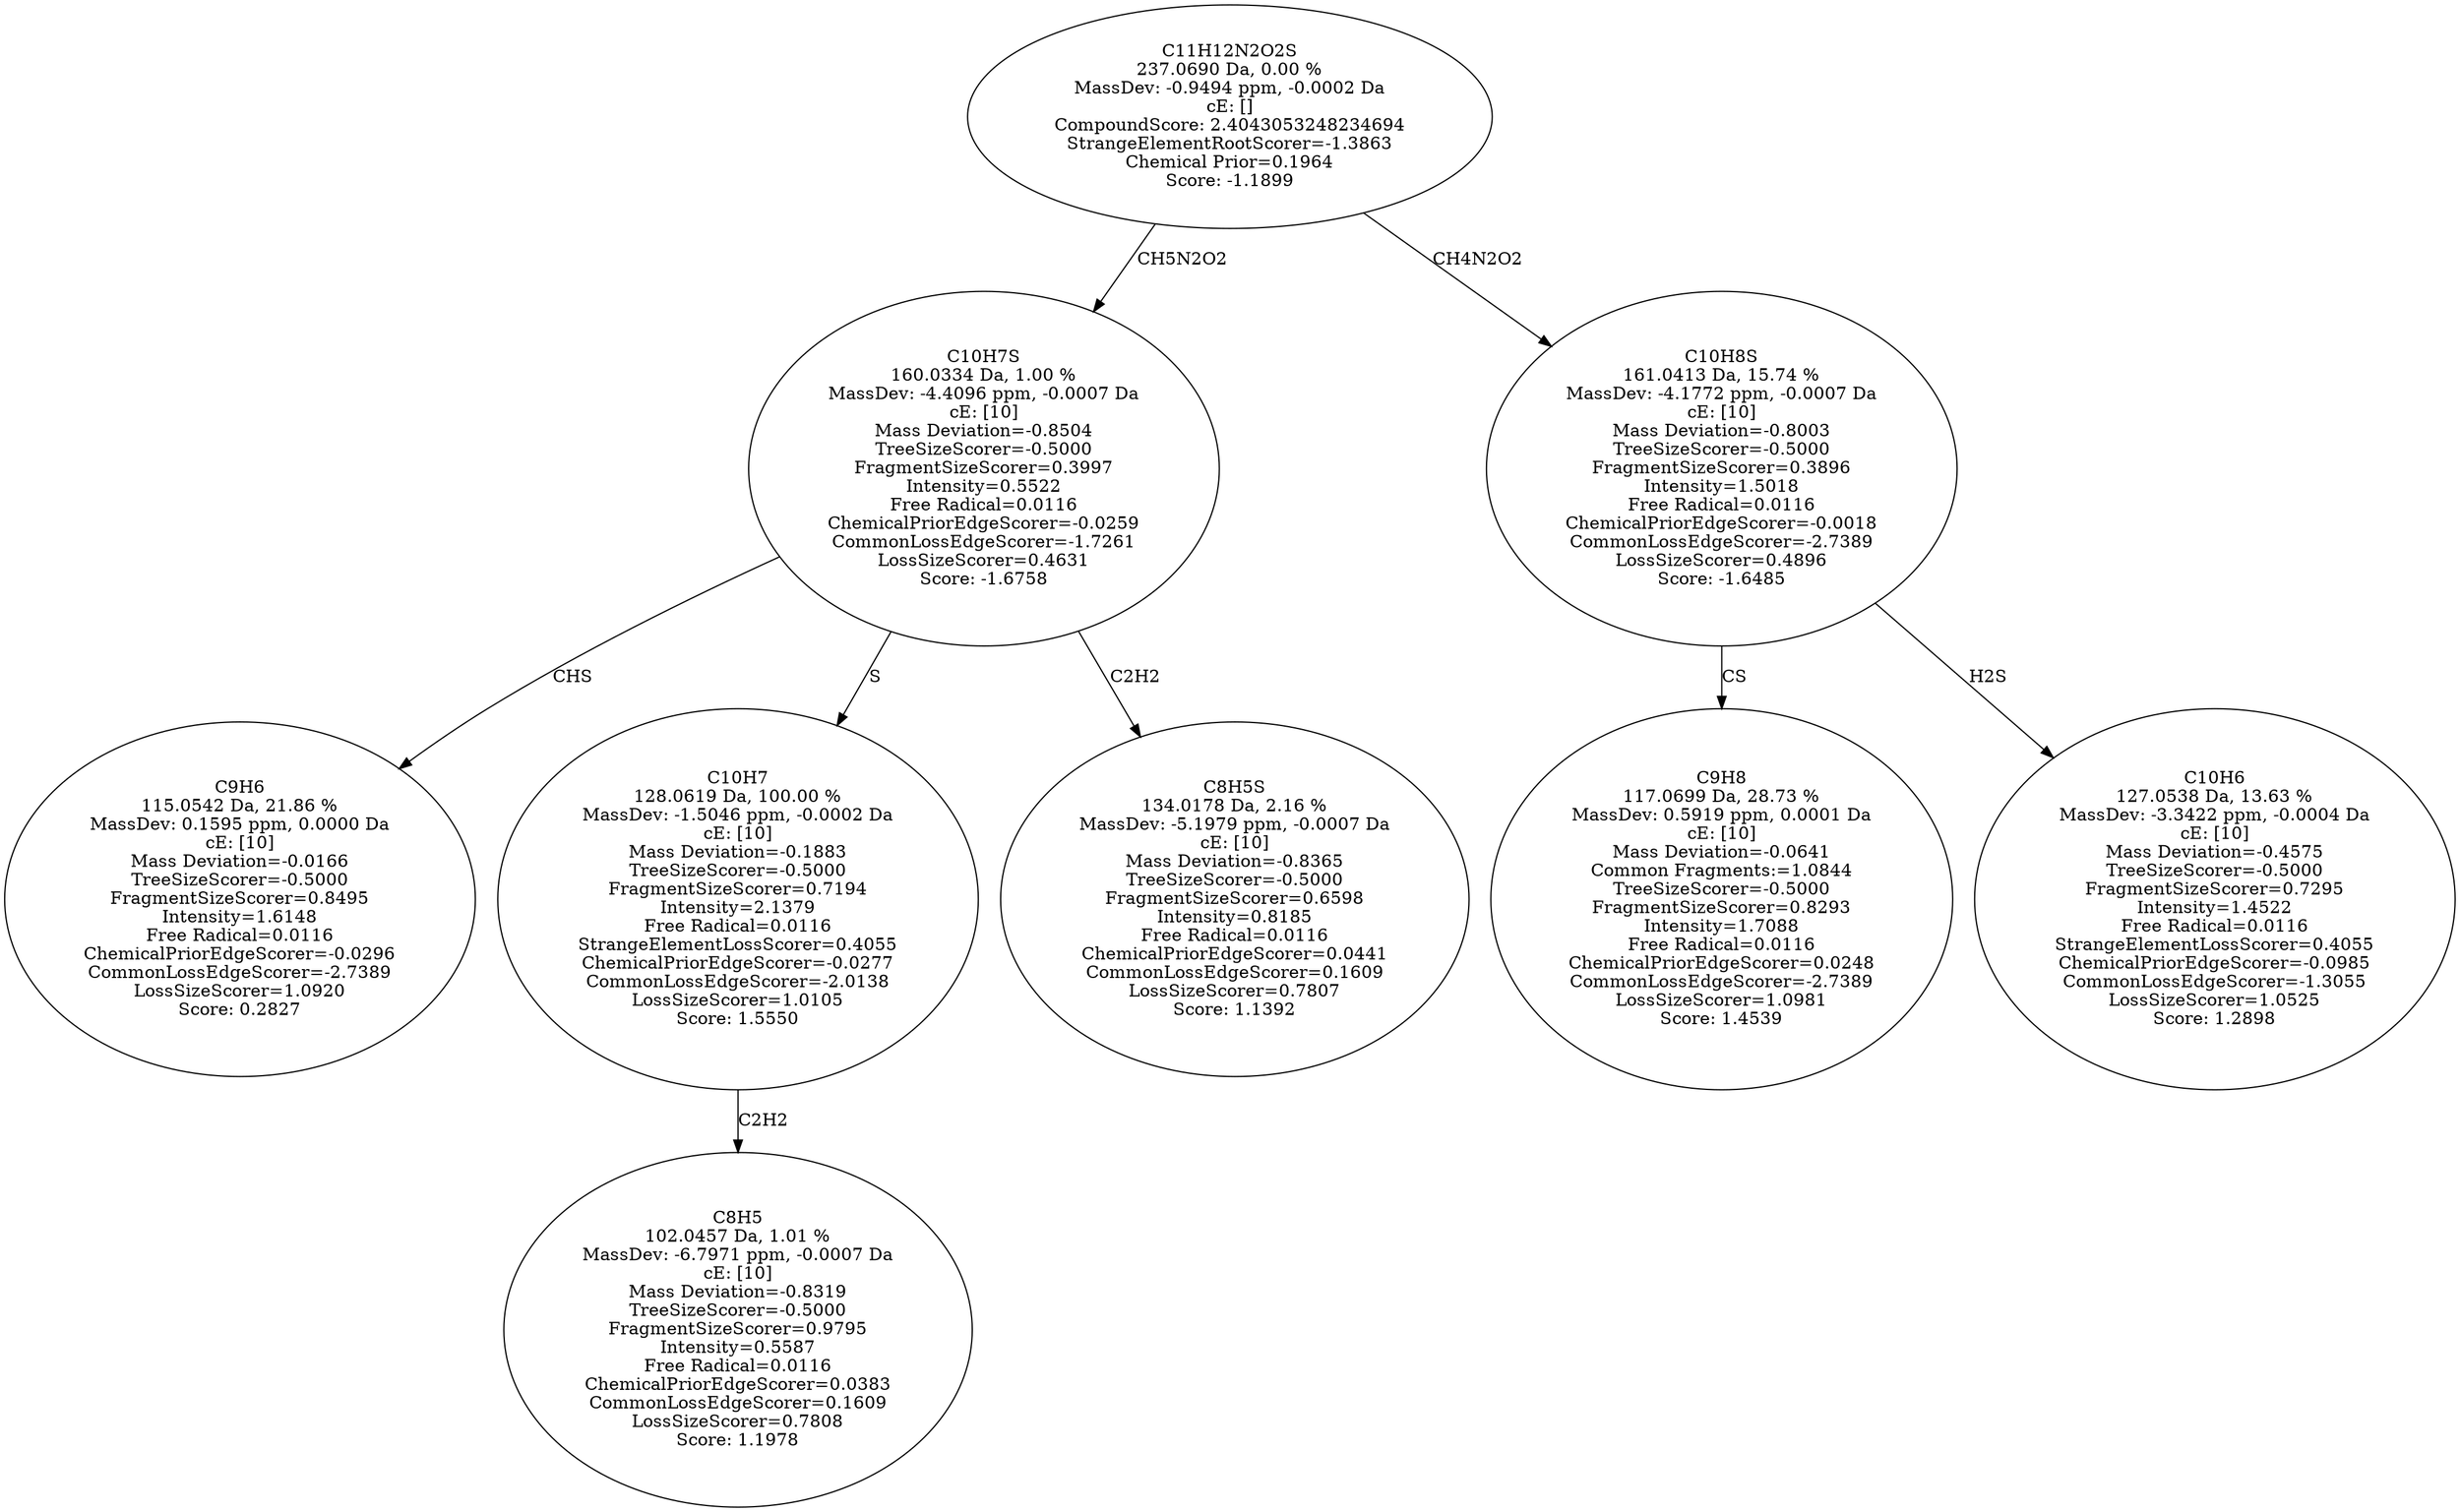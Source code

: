 strict digraph {
v1 [label="C9H6\n115.0542 Da, 21.86 %\nMassDev: 0.1595 ppm, 0.0000 Da\ncE: [10]\nMass Deviation=-0.0166\nTreeSizeScorer=-0.5000\nFragmentSizeScorer=0.8495\nIntensity=1.6148\nFree Radical=0.0116\nChemicalPriorEdgeScorer=-0.0296\nCommonLossEdgeScorer=-2.7389\nLossSizeScorer=1.0920\nScore: 0.2827"];
v2 [label="C8H5\n102.0457 Da, 1.01 %\nMassDev: -6.7971 ppm, -0.0007 Da\ncE: [10]\nMass Deviation=-0.8319\nTreeSizeScorer=-0.5000\nFragmentSizeScorer=0.9795\nIntensity=0.5587\nFree Radical=0.0116\nChemicalPriorEdgeScorer=0.0383\nCommonLossEdgeScorer=0.1609\nLossSizeScorer=0.7808\nScore: 1.1978"];
v3 [label="C10H7\n128.0619 Da, 100.00 %\nMassDev: -1.5046 ppm, -0.0002 Da\ncE: [10]\nMass Deviation=-0.1883\nTreeSizeScorer=-0.5000\nFragmentSizeScorer=0.7194\nIntensity=2.1379\nFree Radical=0.0116\nStrangeElementLossScorer=0.4055\nChemicalPriorEdgeScorer=-0.0277\nCommonLossEdgeScorer=-2.0138\nLossSizeScorer=1.0105\nScore: 1.5550"];
v4 [label="C8H5S\n134.0178 Da, 2.16 %\nMassDev: -5.1979 ppm, -0.0007 Da\ncE: [10]\nMass Deviation=-0.8365\nTreeSizeScorer=-0.5000\nFragmentSizeScorer=0.6598\nIntensity=0.8185\nFree Radical=0.0116\nChemicalPriorEdgeScorer=0.0441\nCommonLossEdgeScorer=0.1609\nLossSizeScorer=0.7807\nScore: 1.1392"];
v5 [label="C10H7S\n160.0334 Da, 1.00 %\nMassDev: -4.4096 ppm, -0.0007 Da\ncE: [10]\nMass Deviation=-0.8504\nTreeSizeScorer=-0.5000\nFragmentSizeScorer=0.3997\nIntensity=0.5522\nFree Radical=0.0116\nChemicalPriorEdgeScorer=-0.0259\nCommonLossEdgeScorer=-1.7261\nLossSizeScorer=0.4631\nScore: -1.6758"];
v6 [label="C9H8\n117.0699 Da, 28.73 %\nMassDev: 0.5919 ppm, 0.0001 Da\ncE: [10]\nMass Deviation=-0.0641\nCommon Fragments:=1.0844\nTreeSizeScorer=-0.5000\nFragmentSizeScorer=0.8293\nIntensity=1.7088\nFree Radical=0.0116\nChemicalPriorEdgeScorer=0.0248\nCommonLossEdgeScorer=-2.7389\nLossSizeScorer=1.0981\nScore: 1.4539"];
v7 [label="C10H6\n127.0538 Da, 13.63 %\nMassDev: -3.3422 ppm, -0.0004 Da\ncE: [10]\nMass Deviation=-0.4575\nTreeSizeScorer=-0.5000\nFragmentSizeScorer=0.7295\nIntensity=1.4522\nFree Radical=0.0116\nStrangeElementLossScorer=0.4055\nChemicalPriorEdgeScorer=-0.0985\nCommonLossEdgeScorer=-1.3055\nLossSizeScorer=1.0525\nScore: 1.2898"];
v8 [label="C10H8S\n161.0413 Da, 15.74 %\nMassDev: -4.1772 ppm, -0.0007 Da\ncE: [10]\nMass Deviation=-0.8003\nTreeSizeScorer=-0.5000\nFragmentSizeScorer=0.3896\nIntensity=1.5018\nFree Radical=0.0116\nChemicalPriorEdgeScorer=-0.0018\nCommonLossEdgeScorer=-2.7389\nLossSizeScorer=0.4896\nScore: -1.6485"];
v9 [label="C11H12N2O2S\n237.0690 Da, 0.00 %\nMassDev: -0.9494 ppm, -0.0002 Da\ncE: []\nCompoundScore: 2.4043053248234694\nStrangeElementRootScorer=-1.3863\nChemical Prior=0.1964\nScore: -1.1899"];
v5 -> v1 [label="CHS"];
v3 -> v2 [label="C2H2"];
v5 -> v3 [label="S"];
v5 -> v4 [label="C2H2"];
v9 -> v5 [label="CH5N2O2"];
v8 -> v6 [label="CS"];
v8 -> v7 [label="H2S"];
v9 -> v8 [label="CH4N2O2"];
}